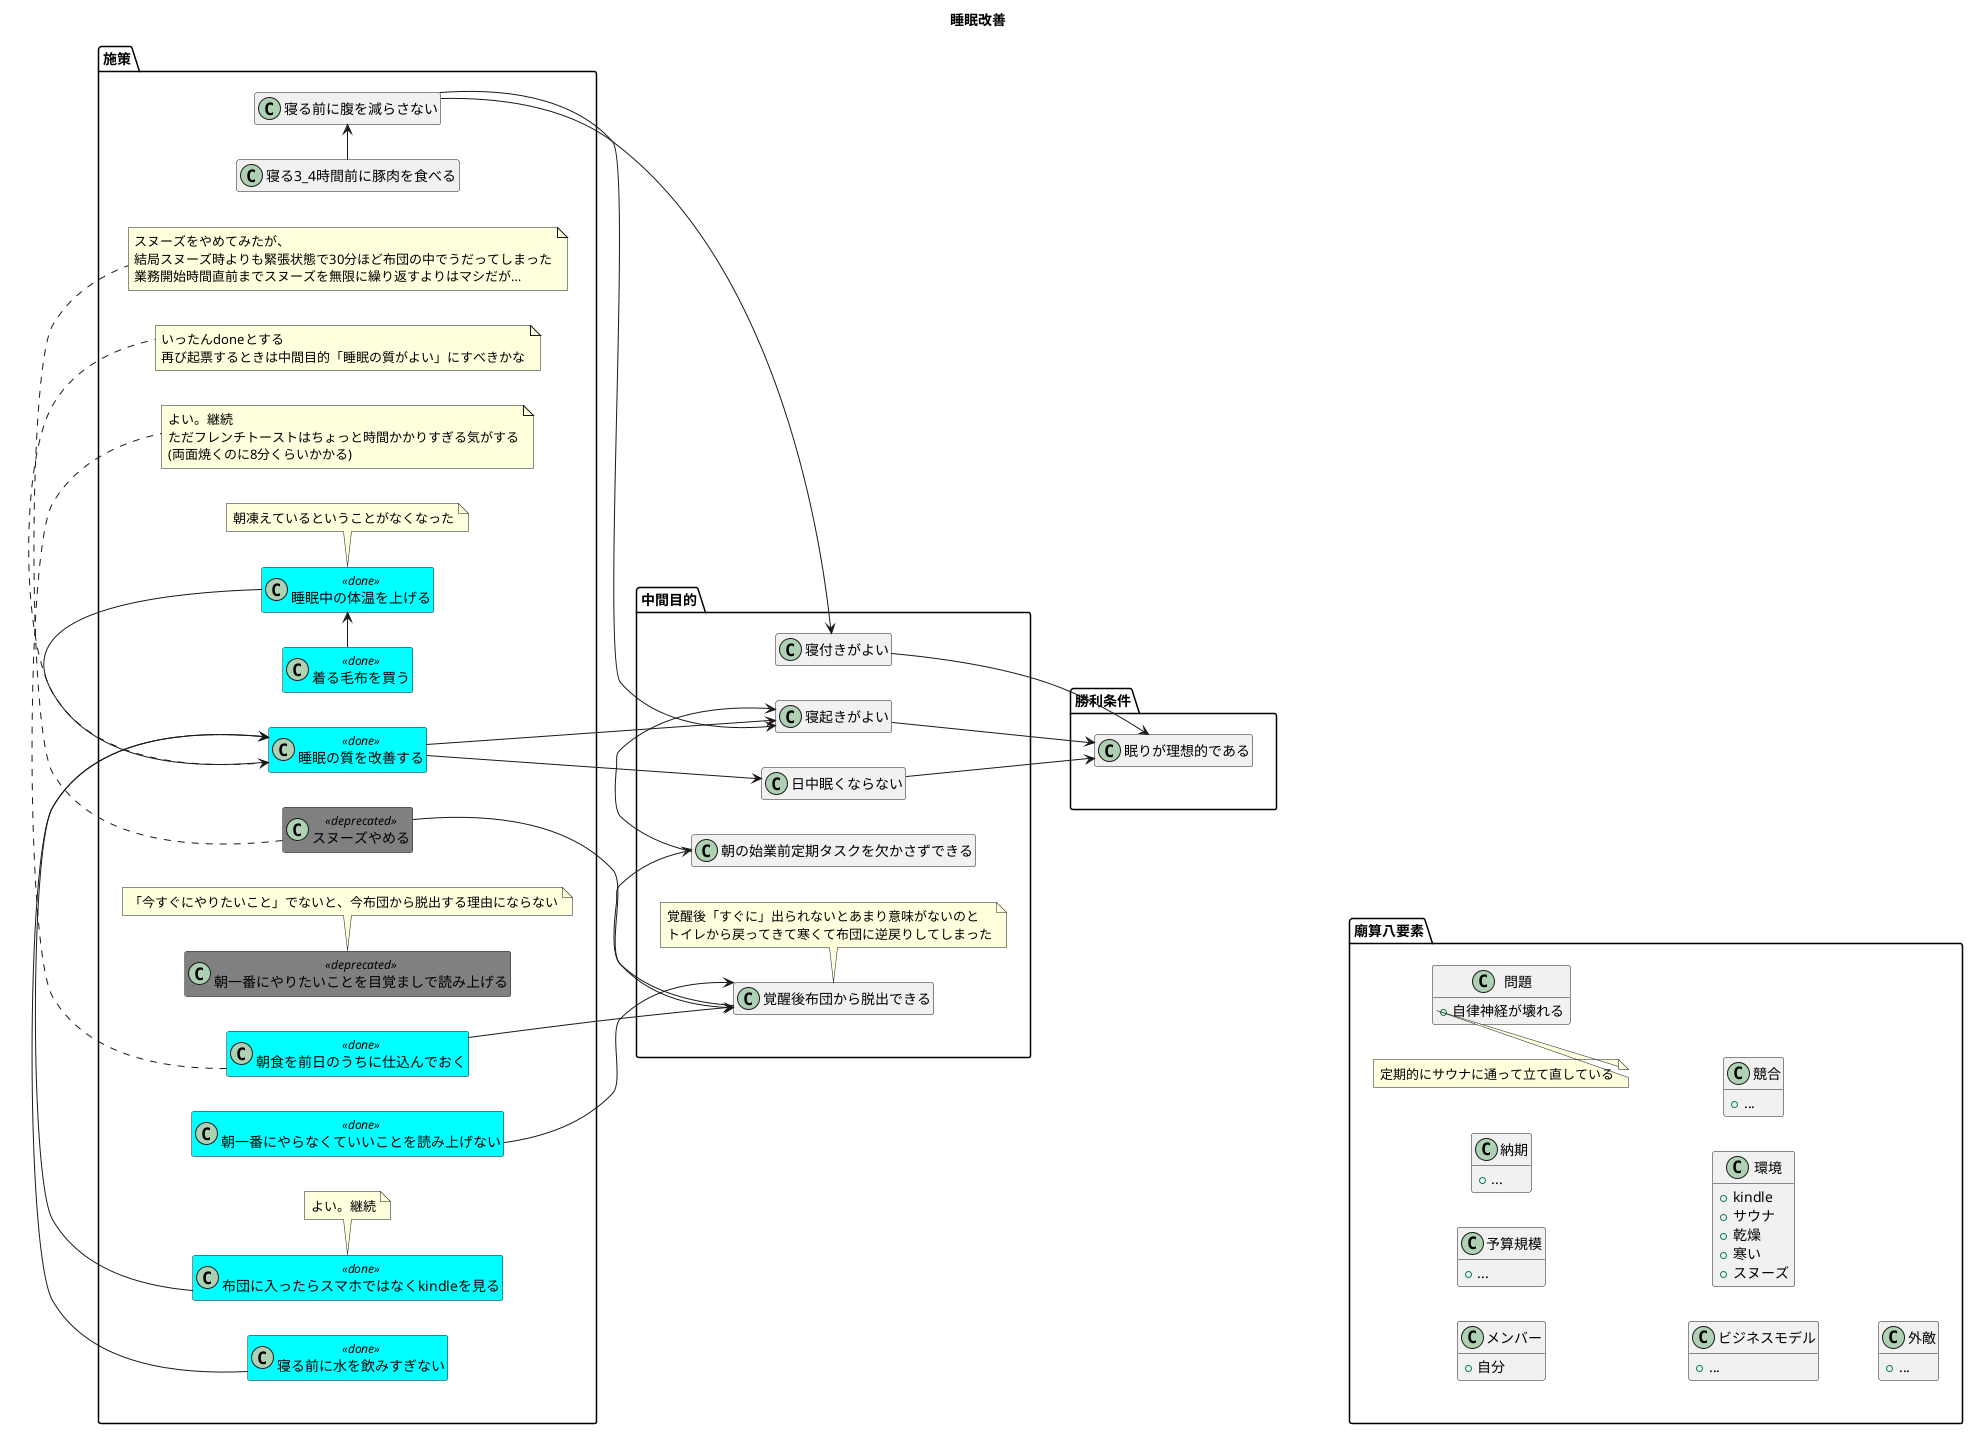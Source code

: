 @startuml

title 睡眠改善

hide empty members
skinparam class {
  BackgroundColor<<deprecated>> Grey
  BackgroundColor<<done>> Cyan
  BackgroundColor<<new>> Yellow
}

left to right direction


package 勝利条件 {
  class 眠りが理想的である
}

package 中間目的 {
  class 寝付きがよい
  寝付きがよい --> 眠りが理想的である

  class 寝起きがよい
  寝起きがよい --> 眠りが理想的である

  class 日中眠くならない
  日中眠くならない --> 眠りが理想的である

  class 覚醒後布団から脱出できる
  note bottom
  覚醒後「すぐに」出られないとあまり意味がないのと
  トイレから戻ってきて寒くて布団に逆戻りしてしまった
  end note
  朝の始業前定期タスクを欠かさずできる -> 寝起きがよい

  class 朝の始業前定期タスクを欠かさずできる
  覚醒後布団から脱出できる -> 朝の始業前定期タスクを欠かさずできる
}

package 施策 {
  class 睡眠の質を改善する<<done>>
  note bottom
  いったんdoneとする
  再び起票するときは中間目的「睡眠の質がよい」にすべきかな
  end note
  睡眠の質を改善する --> 寝起きがよい
  睡眠の質を改善する --> 日中眠くならない

  class 布団に入ったらスマホではなくkindleを見る<<done>>
  note bottom
  よい。継続
  end note
  布団に入ったらスマホではなくkindleを見る -> 睡眠の質を改善する

  class 寝る前に水を飲みすぎない<<done>>
  寝る前に水を飲みすぎない -> 睡眠の質を改善する

  class 睡眠中の体温を上げる<<done>>
  note bottom
  朝凍えているということがなくなった
  end note
  睡眠中の体温を上げる -> 睡眠の質を改善する

  class 着る毛布を買う<<done>>
  着る毛布を買う -> 睡眠中の体温を上げる

  class 寝る前に腹を減らさない
  寝る前に腹を減らさない --> 寝付きがよい
  寝る前に腹を減らさない --> 寝起きがよい
  寝る3_4時間前に豚肉を食べる -> 寝る前に腹を減らさない

  class 朝一番にやりたいことを目覚ましで読み上げる<<deprecated>>
  note bottom
  「今すぐにやりたいこと」でないと、今布団から脱出する理由にならない
  end note

  class 朝一番にやらなくていいことを読み上げない<<done>>
  朝一番にやらなくていいことを読み上げない --> 覚醒後布団から脱出できる

  class 朝食を前日のうちに仕込んでおく<<done>>
  note bottom
  よい。継続
  ただフレンチトーストはちょっと時間かかりすぎる気がする
  (両面焼くのに8分くらいかかる)
  end note
  朝食を前日のうちに仕込んでおく --> 覚醒後布団から脱出できる

  class スヌーズやめる<<deprecated>>
  note bottom
  スヌーズをやめてみたが、
  結局スヌーズ時よりも緊張状態で30分ほど布団の中でうだってしまった
  業務開始時間直前までスヌーズを無限に繰り返すよりはマシだが…
  end note
  スヌーズやめる --> 覚醒後布団から脱出できる
}

package 廟算八要素 {
  class メンバー {
   + 自分
  }
  class 予算規模 {
   + ...
  }
  class 納期 {
   + ...
  }
  class ビジネスモデル {
   + ...
  }
  class 環境 {
   + kindle
   + サウナ
   + 乾燥
   + 寒い
   + スヌーズ
  }

  class 競合 {
   + ...
  }
  class 外敵 {
   + ...
  }
  class 問題 {
   + 自律神経が壊れる
  }
  note right of 問題::自律神経が壊れる
  定期的にサウナに通って立て直している
  end note
}

中間目的 --u[hidden]--> 勝利条件
施策 --u[hidden]--> 中間目的
廟算八要素 ---u[hidden]--> 施策

@enduml
